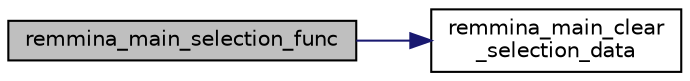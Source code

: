 digraph "remmina_main_selection_func"
{
  edge [fontname="Helvetica",fontsize="10",labelfontname="Helvetica",labelfontsize="10"];
  node [fontname="Helvetica",fontsize="10",shape=record];
  rankdir="LR";
  Node6598 [label="remmina_main_selection_func",height=0.2,width=0.4,color="black", fillcolor="grey75", style="filled", fontcolor="black"];
  Node6598 -> Node6599 [color="midnightblue",fontsize="10",style="solid",fontname="Helvetica"];
  Node6599 [label="remmina_main_clear\l_selection_data",height=0.2,width=0.4,color="black", fillcolor="white", style="filled",URL="$remmina__main_8c.html#a9e60326026d7de56882bc83c0084fd12"];
}
